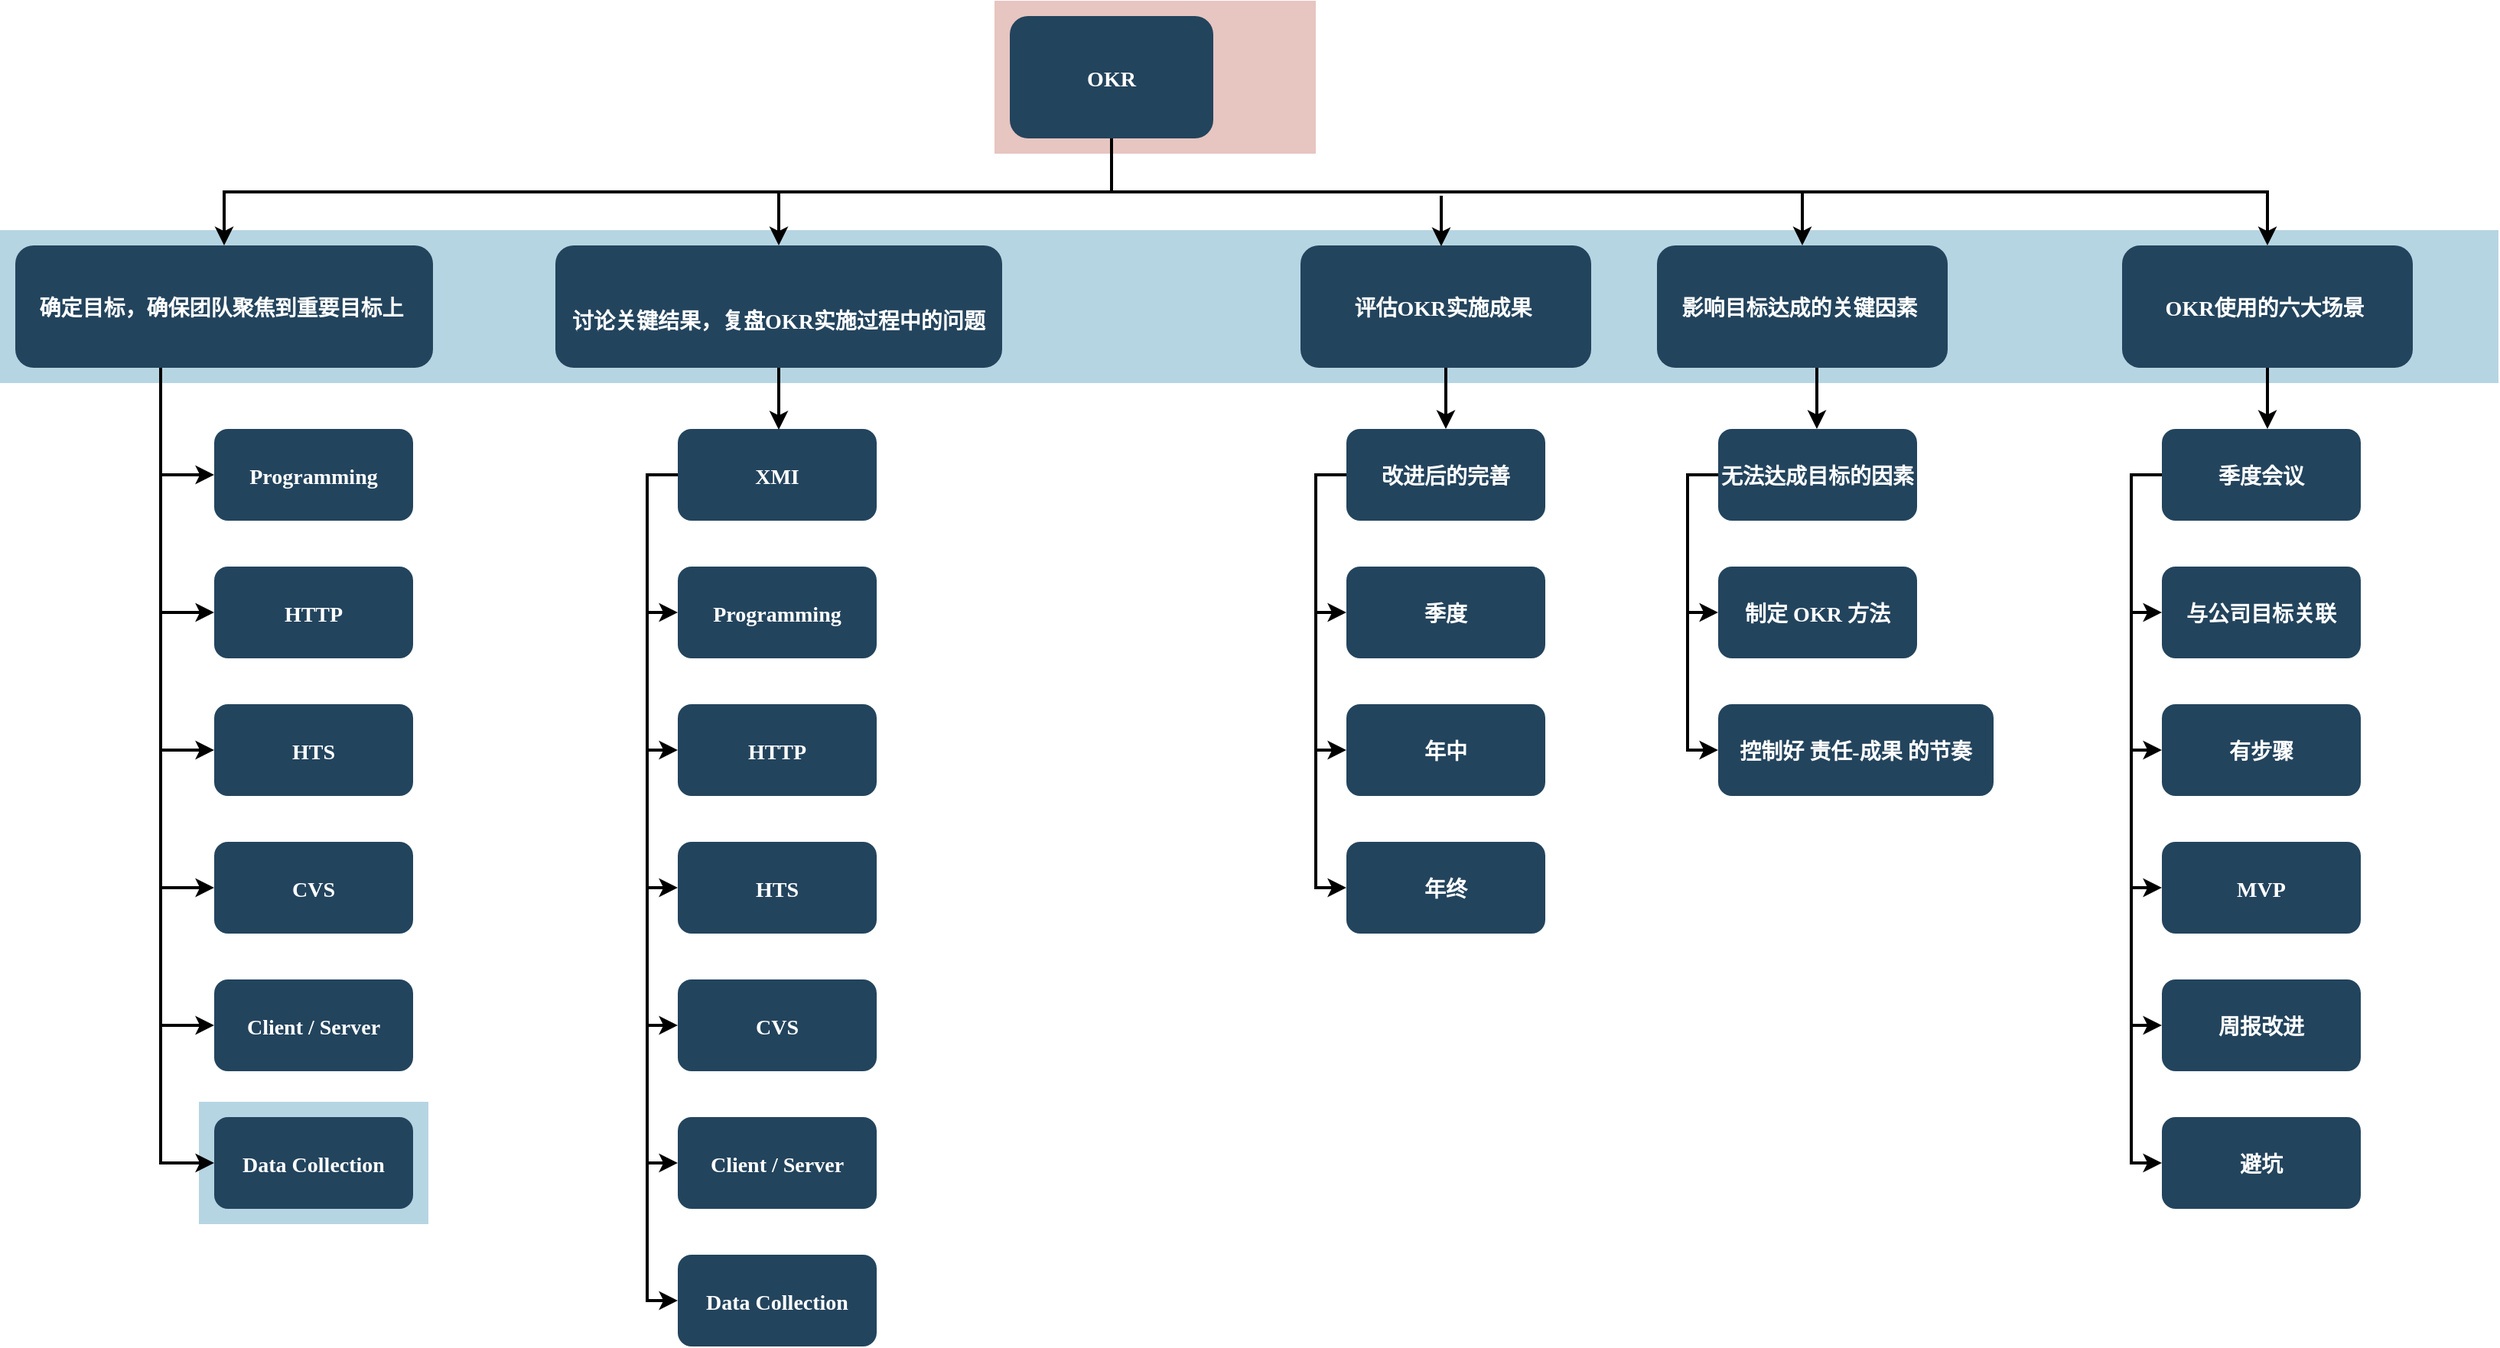 <mxfile version="14.5.1" type="github">
  <diagram name="Page-1" id="2c0d36ab-eaac-3732-788b-9136903baeff">
    <mxGraphModel dx="946" dy="613" grid="1" gridSize="10" guides="1" tooltips="1" connect="1" arrows="1" fold="1" page="1" pageScale="1.5" pageWidth="1169" pageHeight="827" background="#ffffff" math="0" shadow="0">
      <root>
        <mxCell id="0" />
        <mxCell id="1" parent="0" />
        <mxCell id="123" value="" style="fillColor=#AE4132;strokeColor=none;opacity=30;" parent="1" vertex="1">
          <mxGeometry x="747" y="175.5" width="210" height="100.0" as="geometry" />
        </mxCell>
        <mxCell id="122" value="" style="fillColor=#10739E;strokeColor=none;opacity=30;" parent="1" vertex="1">
          <mxGeometry x="97" y="325.5" width="1633" height="100" as="geometry" />
        </mxCell>
        <mxCell id="112" value="" style="fillColor=#10739E;strokeColor=none;opacity=30;" parent="1" vertex="1">
          <mxGeometry x="227.0" y="895.5" width="150" height="80" as="geometry" />
        </mxCell>
        <mxCell id="2" value="OKR" style="rounded=1;fillColor=#23445D;gradientColor=none;strokeColor=none;fontColor=#FFFFFF;fontStyle=1;fontFamily=Tahoma;fontSize=14" parent="1" vertex="1">
          <mxGeometry x="757" y="185.5" width="133" height="80" as="geometry" />
        </mxCell>
        <mxCell id="4" value="&#xa;&#xa;&#xa;					&#xa;OKR使用的六大场景 &#xa;				&#xa;			&#xa;					&#xa;		" style="rounded=1;fillColor=#23445D;gradientColor=none;strokeColor=none;fontColor=#FFFFFF;fontStyle=1;fontFamily=Tahoma;fontSize=14" parent="1" vertex="1">
          <mxGeometry x="1484.0" y="335.5" width="190" height="80" as="geometry" />
        </mxCell>
        <mxCell id="9" value="" style="edgeStyle=elbowEdgeStyle;elbow=vertical;strokeWidth=2;rounded=0" parent="1" source="2" target="4" edge="1">
          <mxGeometry x="337" y="215.5" width="100" height="100" as="geometry">
            <mxPoint x="337" y="315.5" as="sourcePoint" />
            <mxPoint x="437" y="215.5" as="targetPoint" />
          </mxGeometry>
        </mxCell>
        <mxCell id="10" value="&#xa;&#xa;&#xa;评估OKR实施成果 &#xa;				&#xa;			&#xa;		" style="rounded=1;fillColor=#23445D;gradientColor=none;strokeColor=none;fontColor=#FFFFFF;fontStyle=1;fontFamily=Tahoma;fontSize=14" parent="1" vertex="1">
          <mxGeometry x="947" y="335.5" width="190" height="80" as="geometry" />
        </mxCell>
        <mxCell id="12" value="&#xa;讨论关键结果，复盘OKR实施过程中的问题" style="rounded=1;fillColor=#23445D;gradientColor=none;strokeColor=none;fontColor=#FFFFFF;fontStyle=1;fontFamily=Tahoma;fontSize=14" parent="1" vertex="1">
          <mxGeometry x="460" y="335.5" width="292" height="80" as="geometry" />
        </mxCell>
        <mxCell id="13" value="&#xa;确定目标，确保团队聚焦到重要目标上 &#xa;		" style="rounded=1;fillColor=#23445D;gradientColor=none;strokeColor=none;fontColor=#FFFFFF;fontStyle=1;fontFamily=Tahoma;fontSize=14;verticalAlign=middle;labelPosition=center;verticalLabelPosition=middle;align=center;" parent="1" vertex="1">
          <mxGeometry x="107" y="335.5" width="273" height="80" as="geometry" />
        </mxCell>
        <mxCell id="16" value="Programming" style="rounded=1;fillColor=#23445D;gradientColor=none;strokeColor=none;fontColor=#FFFFFF;fontStyle=1;fontFamily=Tahoma;fontSize=14" parent="1" vertex="1">
          <mxGeometry x="237" y="455.5" width="130" height="60" as="geometry" />
        </mxCell>
        <mxCell id="17" value="HTTP" style="rounded=1;fillColor=#23445D;gradientColor=none;strokeColor=none;fontColor=#FFFFFF;fontStyle=1;fontFamily=Tahoma;fontSize=14" parent="1" vertex="1">
          <mxGeometry x="237" y="545.5" width="130" height="60" as="geometry" />
        </mxCell>
        <mxCell id="18" value="HTS" style="rounded=1;fillColor=#23445D;gradientColor=none;strokeColor=none;fontColor=#FFFFFF;fontStyle=1;fontFamily=Tahoma;fontSize=14" parent="1" vertex="1">
          <mxGeometry x="237" y="635.5" width="130" height="60" as="geometry" />
        </mxCell>
        <mxCell id="19" value="CVS" style="rounded=1;fillColor=#23445D;gradientColor=none;strokeColor=none;fontColor=#FFFFFF;fontStyle=1;fontFamily=Tahoma;fontSize=14" parent="1" vertex="1">
          <mxGeometry x="237" y="725.5" width="130" height="60" as="geometry" />
        </mxCell>
        <mxCell id="20" value="Client / Server" style="rounded=1;fillColor=#23445D;gradientColor=none;strokeColor=none;fontColor=#FFFFFF;fontStyle=1;fontFamily=Tahoma;fontSize=14" parent="1" vertex="1">
          <mxGeometry x="237" y="815.5" width="130" height="60" as="geometry" />
        </mxCell>
        <mxCell id="23" value="Data Collection" style="rounded=1;fillColor=#23445D;gradientColor=none;strokeColor=none;fontColor=#FFFFFF;fontStyle=1;fontFamily=Tahoma;fontSize=14" parent="1" vertex="1">
          <mxGeometry x="237" y="905.5" width="130" height="60" as="geometry" />
        </mxCell>
        <mxCell id="33" value="XMI" style="rounded=1;fillColor=#23445D;gradientColor=none;strokeColor=none;fontColor=#FFFFFF;fontStyle=1;fontFamily=Tahoma;fontSize=14" parent="1" vertex="1">
          <mxGeometry x="540" y="455.5" width="130" height="60" as="geometry" />
        </mxCell>
        <mxCell id="34" value="Programming" style="rounded=1;fillColor=#23445D;gradientColor=none;strokeColor=none;fontColor=#FFFFFF;fontStyle=1;fontFamily=Tahoma;fontSize=14" parent="1" vertex="1">
          <mxGeometry x="540" y="545.5" width="130" height="60" as="geometry" />
        </mxCell>
        <mxCell id="35" value="HTTP" style="rounded=1;fillColor=#23445D;gradientColor=none;strokeColor=none;fontColor=#FFFFFF;fontStyle=1;fontFamily=Tahoma;fontSize=14" parent="1" vertex="1">
          <mxGeometry x="540" y="635.5" width="130" height="60" as="geometry" />
        </mxCell>
        <mxCell id="36" value="HTS" style="rounded=1;fillColor=#23445D;gradientColor=none;strokeColor=none;fontColor=#FFFFFF;fontStyle=1;fontFamily=Tahoma;fontSize=14" parent="1" vertex="1">
          <mxGeometry x="540" y="725.5" width="130" height="60" as="geometry" />
        </mxCell>
        <mxCell id="37" value="CVS" style="rounded=1;fillColor=#23445D;gradientColor=none;strokeColor=none;fontColor=#FFFFFF;fontStyle=1;fontFamily=Tahoma;fontSize=14" parent="1" vertex="1">
          <mxGeometry x="540" y="815.5" width="130" height="60" as="geometry" />
        </mxCell>
        <mxCell id="38" value="Client / Server" style="rounded=1;fillColor=#23445D;gradientColor=none;strokeColor=none;fontColor=#FFFFFF;fontStyle=1;fontFamily=Tahoma;fontSize=14" parent="1" vertex="1">
          <mxGeometry x="540" y="905.5" width="130" height="60" as="geometry" />
        </mxCell>
        <mxCell id="39" value="Data Collection" style="rounded=1;fillColor=#23445D;gradientColor=none;strokeColor=none;fontColor=#FFFFFF;fontStyle=1;fontFamily=Tahoma;fontSize=14" parent="1" vertex="1">
          <mxGeometry x="540" y="995.5" width="130" height="60" as="geometry" />
        </mxCell>
        <mxCell id="59" value="" style="edgeStyle=elbowEdgeStyle;elbow=vertical;strokeWidth=2;rounded=0" parent="1" source="2" target="12" edge="1">
          <mxGeometry x="347" y="225.5" width="100" height="100" as="geometry">
            <mxPoint x="862.0" y="275.5" as="sourcePoint" />
            <mxPoint x="1467.0" y="345.5" as="targetPoint" />
          </mxGeometry>
        </mxCell>
        <mxCell id="61" value="" style="edgeStyle=elbowEdgeStyle;elbow=vertical;strokeWidth=2;rounded=0" parent="1" source="2" target="13" edge="1">
          <mxGeometry x="-23" y="135.5" width="100" height="100" as="geometry">
            <mxPoint x="-23" y="235.5" as="sourcePoint" />
            <mxPoint x="77" y="135.5" as="targetPoint" />
          </mxGeometry>
        </mxCell>
        <mxCell id="64" value="" style="edgeStyle=elbowEdgeStyle;elbow=horizontal;strokeWidth=2;rounded=0" parent="1" source="13" target="16" edge="1">
          <mxGeometry x="-23" y="135.5" width="100" height="100" as="geometry">
            <mxPoint x="-23" y="235.5" as="sourcePoint" />
            <mxPoint x="77" y="135.5" as="targetPoint" />
            <Array as="points">
              <mxPoint x="202" y="435.5" />
            </Array>
          </mxGeometry>
        </mxCell>
        <mxCell id="65" value="" style="edgeStyle=elbowEdgeStyle;elbow=horizontal;strokeWidth=2;rounded=0" parent="1" source="13" target="17" edge="1">
          <mxGeometry x="-23" y="135.5" width="100" height="100" as="geometry">
            <mxPoint x="-23" y="235.5" as="sourcePoint" />
            <mxPoint x="77" y="135.5" as="targetPoint" />
            <Array as="points">
              <mxPoint x="202" y="475.5" />
            </Array>
          </mxGeometry>
        </mxCell>
        <mxCell id="66" value="" style="edgeStyle=elbowEdgeStyle;elbow=horizontal;strokeWidth=2;rounded=0" parent="1" source="13" target="18" edge="1">
          <mxGeometry x="-23" y="135.5" width="100" height="100" as="geometry">
            <mxPoint x="-23" y="235.5" as="sourcePoint" />
            <mxPoint x="77" y="135.5" as="targetPoint" />
            <Array as="points">
              <mxPoint x="202" y="525.5" />
            </Array>
          </mxGeometry>
        </mxCell>
        <mxCell id="67" value="" style="edgeStyle=elbowEdgeStyle;elbow=horizontal;strokeWidth=2;rounded=0" parent="1" source="13" target="19" edge="1">
          <mxGeometry x="-23" y="135.5" width="100" height="100" as="geometry">
            <mxPoint x="-23" y="235.5" as="sourcePoint" />
            <mxPoint x="77" y="135.5" as="targetPoint" />
            <Array as="points">
              <mxPoint x="202" y="575.5" />
            </Array>
          </mxGeometry>
        </mxCell>
        <mxCell id="68" value="" style="edgeStyle=elbowEdgeStyle;elbow=horizontal;strokeWidth=2;rounded=0" parent="1" source="13" target="20" edge="1">
          <mxGeometry x="-23" y="135.5" width="100" height="100" as="geometry">
            <mxPoint x="-23" y="235.5" as="sourcePoint" />
            <mxPoint x="77" y="135.5" as="targetPoint" />
            <Array as="points">
              <mxPoint x="202" y="615.5" />
            </Array>
          </mxGeometry>
        </mxCell>
        <mxCell id="69" value="" style="edgeStyle=elbowEdgeStyle;elbow=horizontal;strokeWidth=2;rounded=0" parent="1" source="13" target="23" edge="1">
          <mxGeometry x="-23" y="135.5" width="100" height="100" as="geometry">
            <mxPoint x="-23" y="235.5" as="sourcePoint" />
            <mxPoint x="77" y="135.5" as="targetPoint" />
            <Array as="points">
              <mxPoint x="202" y="665.5" />
            </Array>
          </mxGeometry>
        </mxCell>
        <mxCell id="76" value="" style="edgeStyle=elbowEdgeStyle;elbow=horizontal;strokeWidth=2;rounded=0" parent="1" source="33" target="34" edge="1">
          <mxGeometry x="-250" y="135.5" width="100" height="100" as="geometry">
            <mxPoint x="-250" y="235.5" as="sourcePoint" />
            <mxPoint x="-150" y="135.5" as="targetPoint" />
            <Array as="points">
              <mxPoint x="520" y="535.5" />
            </Array>
          </mxGeometry>
        </mxCell>
        <mxCell id="77" value="" style="edgeStyle=elbowEdgeStyle;elbow=horizontal;strokeWidth=2;rounded=0" parent="1" source="33" target="35" edge="1">
          <mxGeometry x="-250" y="135.5" width="100" height="100" as="geometry">
            <mxPoint x="-250" y="235.5" as="sourcePoint" />
            <mxPoint x="-150" y="135.5" as="targetPoint" />
            <Array as="points">
              <mxPoint x="520" y="575.5" />
            </Array>
          </mxGeometry>
        </mxCell>
        <mxCell id="78" value="" style="edgeStyle=elbowEdgeStyle;elbow=horizontal;strokeWidth=2;rounded=0" parent="1" source="33" target="36" edge="1">
          <mxGeometry x="-250" y="135.5" width="100" height="100" as="geometry">
            <mxPoint x="-250" y="235.5" as="sourcePoint" />
            <mxPoint x="-150" y="135.5" as="targetPoint" />
            <Array as="points">
              <mxPoint x="520" y="625.5" />
            </Array>
          </mxGeometry>
        </mxCell>
        <mxCell id="79" value="" style="edgeStyle=elbowEdgeStyle;elbow=horizontal;strokeWidth=2;rounded=0" parent="1" source="33" target="37" edge="1">
          <mxGeometry x="-250" y="135.5" width="100" height="100" as="geometry">
            <mxPoint x="-250" y="235.5" as="sourcePoint" />
            <mxPoint x="-150" y="135.5" as="targetPoint" />
            <Array as="points">
              <mxPoint x="520" y="665.5" />
            </Array>
          </mxGeometry>
        </mxCell>
        <mxCell id="80" value="" style="edgeStyle=elbowEdgeStyle;elbow=horizontal;strokeWidth=2;rounded=0" parent="1" source="33" target="38" edge="1">
          <mxGeometry x="-250" y="135.5" width="100" height="100" as="geometry">
            <mxPoint x="-250" y="235.5" as="sourcePoint" />
            <mxPoint x="-150" y="135.5" as="targetPoint" />
            <Array as="points">
              <mxPoint x="520" y="705.5" />
            </Array>
          </mxGeometry>
        </mxCell>
        <mxCell id="81" value="" style="edgeStyle=elbowEdgeStyle;elbow=horizontal;strokeWidth=2;rounded=0" parent="1" source="33" target="39" edge="1">
          <mxGeometry x="-250" y="135.5" width="100" height="100" as="geometry">
            <mxPoint x="-250" y="235.5" as="sourcePoint" />
            <mxPoint x="-150" y="135.5" as="targetPoint" />
            <Array as="points">
              <mxPoint x="520" y="755.5" />
            </Array>
          </mxGeometry>
        </mxCell>
        <mxCell id="101" value="" style="edgeStyle=elbowEdgeStyle;elbow=vertical;strokeWidth=2;rounded=0" parent="1" source="12" edge="1">
          <mxGeometry x="-23" y="135.5" width="100" height="100" as="geometry">
            <mxPoint x="-23" y="235.5" as="sourcePoint" />
            <mxPoint x="606" y="456" as="targetPoint" />
          </mxGeometry>
        </mxCell>
        <mxCell id="103" value="" style="edgeStyle=elbowEdgeStyle;elbow=vertical;strokeWidth=2;rounded=0" parent="1" source="10" edge="1">
          <mxGeometry x="-23" y="135.5" width="100" height="100" as="geometry">
            <mxPoint x="-23" y="235.5" as="sourcePoint" />
            <mxPoint x="1042" y="455.5" as="targetPoint" />
          </mxGeometry>
        </mxCell>
        <mxCell id="104" value="" style="edgeStyle=elbowEdgeStyle;elbow=vertical;strokeWidth=2;rounded=0" parent="1" source="4" edge="1">
          <mxGeometry x="99" y="135.5" width="100" height="100" as="geometry">
            <mxPoint x="99" y="235.5" as="sourcePoint" />
            <mxPoint x="1579" y="455.5" as="targetPoint" />
          </mxGeometry>
        </mxCell>
        <mxCell id="4ola4s-RT9T-j_ui_mHm-124" value="" style="edgeStyle=elbowEdgeStyle;elbow=vertical;strokeWidth=2;rounded=0;" edge="1" parent="1">
          <mxGeometry x="-29" y="22.5" width="100" height="100" as="geometry">
            <mxPoint x="1039" y="303" as="sourcePoint" />
            <mxPoint x="1039" y="336" as="targetPoint" />
          </mxGeometry>
        </mxCell>
        <mxCell id="4ola4s-RT9T-j_ui_mHm-125" value="&#xa;影响目标达成的关键因素 &#xa;		" style="rounded=1;fillColor=#23445D;gradientColor=none;strokeColor=none;fontColor=#FFFFFF;fontStyle=1;fontFamily=Tahoma;fontSize=14" vertex="1" parent="1">
          <mxGeometry x="1180" y="335.5" width="190" height="80" as="geometry" />
        </mxCell>
        <mxCell id="4ola4s-RT9T-j_ui_mHm-126" value="" style="edgeStyle=elbowEdgeStyle;elbow=vertical;strokeWidth=2;rounded=0;entryX=0.5;entryY=0;entryDx=0;entryDy=0;" edge="1" parent="1" target="4ola4s-RT9T-j_ui_mHm-125">
          <mxGeometry x="-1" y="32.5" width="100" height="100" as="geometry">
            <mxPoint x="1275" y="300" as="sourcePoint" />
            <mxPoint x="1067" y="346" as="targetPoint" />
          </mxGeometry>
        </mxCell>
        <mxCell id="4ola4s-RT9T-j_ui_mHm-135" value="季度会议" style="rounded=1;fillColor=#23445D;gradientColor=none;strokeColor=none;fontColor=#FFFFFF;fontStyle=1;fontFamily=Tahoma;fontSize=14" vertex="1" parent="1">
          <mxGeometry x="1510" y="455.5" width="130" height="60" as="geometry" />
        </mxCell>
        <mxCell id="4ola4s-RT9T-j_ui_mHm-136" value="与公司目标关联" style="rounded=1;fillColor=#23445D;gradientColor=none;strokeColor=none;fontColor=#FFFFFF;fontStyle=1;fontFamily=Tahoma;fontSize=14" vertex="1" parent="1">
          <mxGeometry x="1510" y="545.5" width="130" height="60" as="geometry" />
        </mxCell>
        <mxCell id="4ola4s-RT9T-j_ui_mHm-137" value="有步骤" style="rounded=1;fillColor=#23445D;gradientColor=none;strokeColor=none;fontColor=#FFFFFF;fontStyle=1;fontFamily=Tahoma;fontSize=14" vertex="1" parent="1">
          <mxGeometry x="1510" y="635.5" width="130" height="60" as="geometry" />
        </mxCell>
        <mxCell id="4ola4s-RT9T-j_ui_mHm-138" value="MVP" style="rounded=1;fillColor=#23445D;gradientColor=none;strokeColor=none;fontColor=#FFFFFF;fontStyle=1;fontFamily=Tahoma;fontSize=14" vertex="1" parent="1">
          <mxGeometry x="1510" y="725.5" width="130" height="60" as="geometry" />
        </mxCell>
        <mxCell id="4ola4s-RT9T-j_ui_mHm-139" value="周报改进" style="rounded=1;fillColor=#23445D;gradientColor=none;strokeColor=none;fontColor=#FFFFFF;fontStyle=1;fontFamily=Tahoma;fontSize=14" vertex="1" parent="1">
          <mxGeometry x="1510" y="815.5" width="130" height="60" as="geometry" />
        </mxCell>
        <mxCell id="4ola4s-RT9T-j_ui_mHm-140" value="避坑" style="rounded=1;fillColor=#23445D;gradientColor=none;strokeColor=none;fontColor=#FFFFFF;fontStyle=1;fontFamily=Tahoma;fontSize=14" vertex="1" parent="1">
          <mxGeometry x="1510" y="905.5" width="130" height="60" as="geometry" />
        </mxCell>
        <mxCell id="4ola4s-RT9T-j_ui_mHm-142" value="" style="edgeStyle=elbowEdgeStyle;elbow=horizontal;strokeWidth=2;rounded=0" edge="1" parent="1" source="4ola4s-RT9T-j_ui_mHm-135" target="4ola4s-RT9T-j_ui_mHm-136">
          <mxGeometry x="720" y="135.5" width="100" height="100" as="geometry">
            <mxPoint x="720" y="235.5" as="sourcePoint" />
            <mxPoint x="820" y="135.5" as="targetPoint" />
            <Array as="points">
              <mxPoint x="1490" y="535.5" />
            </Array>
          </mxGeometry>
        </mxCell>
        <mxCell id="4ola4s-RT9T-j_ui_mHm-143" value="" style="edgeStyle=elbowEdgeStyle;elbow=horizontal;strokeWidth=2;rounded=0" edge="1" parent="1" source="4ola4s-RT9T-j_ui_mHm-135" target="4ola4s-RT9T-j_ui_mHm-137">
          <mxGeometry x="720" y="135.5" width="100" height="100" as="geometry">
            <mxPoint x="720" y="235.5" as="sourcePoint" />
            <mxPoint x="820" y="135.5" as="targetPoint" />
            <Array as="points">
              <mxPoint x="1490" y="575.5" />
            </Array>
          </mxGeometry>
        </mxCell>
        <mxCell id="4ola4s-RT9T-j_ui_mHm-144" value="" style="edgeStyle=elbowEdgeStyle;elbow=horizontal;strokeWidth=2;rounded=0" edge="1" parent="1" source="4ola4s-RT9T-j_ui_mHm-135" target="4ola4s-RT9T-j_ui_mHm-138">
          <mxGeometry x="720" y="135.5" width="100" height="100" as="geometry">
            <mxPoint x="720" y="235.5" as="sourcePoint" />
            <mxPoint x="820" y="135.5" as="targetPoint" />
            <Array as="points">
              <mxPoint x="1490" y="625.5" />
            </Array>
          </mxGeometry>
        </mxCell>
        <mxCell id="4ola4s-RT9T-j_ui_mHm-145" value="" style="edgeStyle=elbowEdgeStyle;elbow=horizontal;strokeWidth=2;rounded=0" edge="1" parent="1" source="4ola4s-RT9T-j_ui_mHm-135" target="4ola4s-RT9T-j_ui_mHm-139">
          <mxGeometry x="720" y="135.5" width="100" height="100" as="geometry">
            <mxPoint x="720" y="235.5" as="sourcePoint" />
            <mxPoint x="820" y="135.5" as="targetPoint" />
            <Array as="points">
              <mxPoint x="1490" y="665.5" />
            </Array>
          </mxGeometry>
        </mxCell>
        <mxCell id="4ola4s-RT9T-j_ui_mHm-146" value="" style="edgeStyle=elbowEdgeStyle;elbow=horizontal;strokeWidth=2;rounded=0" edge="1" parent="1" source="4ola4s-RT9T-j_ui_mHm-135" target="4ola4s-RT9T-j_ui_mHm-140">
          <mxGeometry x="720" y="135.5" width="100" height="100" as="geometry">
            <mxPoint x="720" y="235.5" as="sourcePoint" />
            <mxPoint x="820" y="135.5" as="targetPoint" />
            <Array as="points">
              <mxPoint x="1490" y="705.5" />
            </Array>
          </mxGeometry>
        </mxCell>
        <mxCell id="4ola4s-RT9T-j_ui_mHm-148" value="改进后的完善" style="rounded=1;fillColor=#23445D;gradientColor=none;strokeColor=none;fontColor=#FFFFFF;fontStyle=1;fontFamily=Tahoma;fontSize=14" vertex="1" parent="1">
          <mxGeometry x="977" y="455.5" width="130" height="60" as="geometry" />
        </mxCell>
        <mxCell id="4ola4s-RT9T-j_ui_mHm-149" value="季度" style="rounded=1;fillColor=#23445D;gradientColor=none;strokeColor=none;fontColor=#FFFFFF;fontStyle=1;fontFamily=Tahoma;fontSize=14" vertex="1" parent="1">
          <mxGeometry x="977" y="545.5" width="130" height="60" as="geometry" />
        </mxCell>
        <mxCell id="4ola4s-RT9T-j_ui_mHm-150" value="年中" style="rounded=1;fillColor=#23445D;gradientColor=none;strokeColor=none;fontColor=#FFFFFF;fontStyle=1;fontFamily=Tahoma;fontSize=14" vertex="1" parent="1">
          <mxGeometry x="977" y="635.5" width="130" height="60" as="geometry" />
        </mxCell>
        <mxCell id="4ola4s-RT9T-j_ui_mHm-151" value="年终" style="rounded=1;fillColor=#23445D;gradientColor=none;strokeColor=none;fontColor=#FFFFFF;fontStyle=1;fontFamily=Tahoma;fontSize=14" vertex="1" parent="1">
          <mxGeometry x="977" y="725.5" width="130" height="60" as="geometry" />
        </mxCell>
        <mxCell id="4ola4s-RT9T-j_ui_mHm-155" value="" style="edgeStyle=elbowEdgeStyle;elbow=horizontal;strokeWidth=2;rounded=0" edge="1" parent="1" source="4ola4s-RT9T-j_ui_mHm-148" target="4ola4s-RT9T-j_ui_mHm-149">
          <mxGeometry x="187" y="135.5" width="100" height="100" as="geometry">
            <mxPoint x="187" y="235.5" as="sourcePoint" />
            <mxPoint x="287" y="135.5" as="targetPoint" />
            <Array as="points">
              <mxPoint x="957" y="535.5" />
            </Array>
          </mxGeometry>
        </mxCell>
        <mxCell id="4ola4s-RT9T-j_ui_mHm-156" value="" style="edgeStyle=elbowEdgeStyle;elbow=horizontal;strokeWidth=2;rounded=0" edge="1" parent="1" source="4ola4s-RT9T-j_ui_mHm-148" target="4ola4s-RT9T-j_ui_mHm-150">
          <mxGeometry x="187" y="135.5" width="100" height="100" as="geometry">
            <mxPoint x="187" y="235.5" as="sourcePoint" />
            <mxPoint x="287" y="135.5" as="targetPoint" />
            <Array as="points">
              <mxPoint x="957" y="575.5" />
            </Array>
          </mxGeometry>
        </mxCell>
        <mxCell id="4ola4s-RT9T-j_ui_mHm-157" value="" style="edgeStyle=elbowEdgeStyle;elbow=horizontal;strokeWidth=2;rounded=0" edge="1" parent="1" source="4ola4s-RT9T-j_ui_mHm-148" target="4ola4s-RT9T-j_ui_mHm-151">
          <mxGeometry x="187" y="135.5" width="100" height="100" as="geometry">
            <mxPoint x="187" y="235.5" as="sourcePoint" />
            <mxPoint x="287" y="135.5" as="targetPoint" />
            <Array as="points">
              <mxPoint x="957" y="625.5" />
            </Array>
          </mxGeometry>
        </mxCell>
        <mxCell id="4ola4s-RT9T-j_ui_mHm-161" value="无法达成目标的因素" style="rounded=1;fillColor=#23445D;gradientColor=none;strokeColor=none;fontColor=#FFFFFF;fontStyle=1;fontFamily=Tahoma;fontSize=14" vertex="1" parent="1">
          <mxGeometry x="1220" y="455.5" width="130" height="60" as="geometry" />
        </mxCell>
        <mxCell id="4ola4s-RT9T-j_ui_mHm-162" value="制定 OKR 方法" style="rounded=1;fillColor=#23445D;gradientColor=none;strokeColor=none;fontColor=#FFFFFF;fontStyle=1;fontFamily=Tahoma;fontSize=14" vertex="1" parent="1">
          <mxGeometry x="1220" y="545.5" width="130" height="60" as="geometry" />
        </mxCell>
        <mxCell id="4ola4s-RT9T-j_ui_mHm-163" value="控制好 责任-成果 的节奏" style="rounded=1;fillColor=#23445D;gradientColor=none;strokeColor=none;fontColor=#FFFFFF;fontStyle=1;fontFamily=Tahoma;fontSize=14" vertex="1" parent="1">
          <mxGeometry x="1220" y="635.5" width="180" height="60" as="geometry" />
        </mxCell>
        <mxCell id="4ola4s-RT9T-j_ui_mHm-168" value="" style="edgeStyle=elbowEdgeStyle;elbow=horizontal;strokeWidth=2;rounded=0" edge="1" parent="1" source="4ola4s-RT9T-j_ui_mHm-161" target="4ola4s-RT9T-j_ui_mHm-162">
          <mxGeometry x="430" y="135.5" width="100" height="100" as="geometry">
            <mxPoint x="430" y="235.5" as="sourcePoint" />
            <mxPoint x="530" y="135.5" as="targetPoint" />
            <Array as="points">
              <mxPoint x="1200" y="535.5" />
            </Array>
          </mxGeometry>
        </mxCell>
        <mxCell id="4ola4s-RT9T-j_ui_mHm-169" value="" style="edgeStyle=elbowEdgeStyle;elbow=horizontal;strokeWidth=2;rounded=0" edge="1" parent="1" source="4ola4s-RT9T-j_ui_mHm-161" target="4ola4s-RT9T-j_ui_mHm-163">
          <mxGeometry x="430" y="135.5" width="100" height="100" as="geometry">
            <mxPoint x="430" y="235.5" as="sourcePoint" />
            <mxPoint x="530" y="135.5" as="targetPoint" />
            <Array as="points">
              <mxPoint x="1200" y="575.5" />
            </Array>
          </mxGeometry>
        </mxCell>
        <mxCell id="4ola4s-RT9T-j_ui_mHm-174" value="" style="edgeStyle=elbowEdgeStyle;elbow=vertical;strokeWidth=2;rounded=0" edge="1" parent="1">
          <mxGeometry x="219.5" y="135.5" width="100" height="100" as="geometry">
            <mxPoint x="1284.5" y="415.5" as="sourcePoint" />
            <mxPoint x="1284.5" y="455.5" as="targetPoint" />
            <Array as="points">
              <mxPoint x="1412.5" y="430" />
            </Array>
          </mxGeometry>
        </mxCell>
      </root>
    </mxGraphModel>
  </diagram>
</mxfile>
